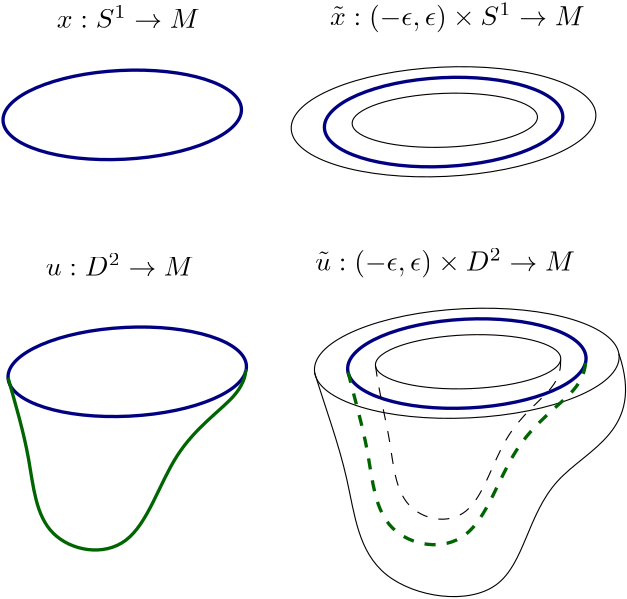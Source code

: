 <?xml version="1.0"?>
<!DOCTYPE ipe SYSTEM "ipe.dtd">
<ipe version="70206" creator="Ipe 7.2.7">
<info created="D:20180416095204" modified="D:20180416113105"/>
<ipestyle name="basic">
<symbol name="arrow/arc(spx)">
<path stroke="sym-stroke" fill="sym-stroke" pen="sym-pen">
0 0 m
-1 0.333 l
-1 -0.333 l
h
</path>
</symbol>
<symbol name="arrow/farc(spx)">
<path stroke="sym-stroke" fill="white" pen="sym-pen">
0 0 m
-1 0.333 l
-1 -0.333 l
h
</path>
</symbol>
<symbol name="arrow/ptarc(spx)">
<path stroke="sym-stroke" fill="sym-stroke" pen="sym-pen">
0 0 m
-1 0.333 l
-0.8 0 l
-1 -0.333 l
h
</path>
</symbol>
<symbol name="arrow/fptarc(spx)">
<path stroke="sym-stroke" fill="white" pen="sym-pen">
0 0 m
-1 0.333 l
-0.8 0 l
-1 -0.333 l
h
</path>
</symbol>
<symbol name="mark/circle(sx)" transformations="translations">
<path fill="sym-stroke">
0.6 0 0 0.6 0 0 e
0.4 0 0 0.4 0 0 e
</path>
</symbol>
<symbol name="mark/disk(sx)" transformations="translations">
<path fill="sym-stroke">
0.6 0 0 0.6 0 0 e
</path>
</symbol>
<symbol name="mark/fdisk(sfx)" transformations="translations">
<group>
<path fill="sym-fill">
0.5 0 0 0.5 0 0 e
</path>
<path fill="sym-stroke" fillrule="eofill">
0.6 0 0 0.6 0 0 e
0.4 0 0 0.4 0 0 e
</path>
</group>
</symbol>
<symbol name="mark/box(sx)" transformations="translations">
<path fill="sym-stroke" fillrule="eofill">
-0.6 -0.6 m
0.6 -0.6 l
0.6 0.6 l
-0.6 0.6 l
h
-0.4 -0.4 m
0.4 -0.4 l
0.4 0.4 l
-0.4 0.4 l
h
</path>
</symbol>
<symbol name="mark/square(sx)" transformations="translations">
<path fill="sym-stroke">
-0.6 -0.6 m
0.6 -0.6 l
0.6 0.6 l
-0.6 0.6 l
h
</path>
</symbol>
<symbol name="mark/fsquare(sfx)" transformations="translations">
<group>
<path fill="sym-fill">
-0.5 -0.5 m
0.5 -0.5 l
0.5 0.5 l
-0.5 0.5 l
h
</path>
<path fill="sym-stroke" fillrule="eofill">
-0.6 -0.6 m
0.6 -0.6 l
0.6 0.6 l
-0.6 0.6 l
h
-0.4 -0.4 m
0.4 -0.4 l
0.4 0.4 l
-0.4 0.4 l
h
</path>
</group>
</symbol>
<symbol name="mark/cross(sx)" transformations="translations">
<group>
<path fill="sym-stroke">
-0.43 -0.57 m
0.57 0.43 l
0.43 0.57 l
-0.57 -0.43 l
h
</path>
<path fill="sym-stroke">
-0.43 0.57 m
0.57 -0.43 l
0.43 -0.57 l
-0.57 0.43 l
h
</path>
</group>
</symbol>
<symbol name="arrow/fnormal(spx)">
<path stroke="sym-stroke" fill="white" pen="sym-pen">
0 0 m
-1 0.333 l
-1 -0.333 l
h
</path>
</symbol>
<symbol name="arrow/pointed(spx)">
<path stroke="sym-stroke" fill="sym-stroke" pen="sym-pen">
0 0 m
-1 0.333 l
-0.8 0 l
-1 -0.333 l
h
</path>
</symbol>
<symbol name="arrow/fpointed(spx)">
<path stroke="sym-stroke" fill="white" pen="sym-pen">
0 0 m
-1 0.333 l
-0.8 0 l
-1 -0.333 l
h
</path>
</symbol>
<symbol name="arrow/linear(spx)">
<path stroke="sym-stroke" pen="sym-pen">
-1 0.333 m
0 0 l
-1 -0.333 l
</path>
</symbol>
<symbol name="arrow/fdouble(spx)">
<path stroke="sym-stroke" fill="white" pen="sym-pen">
0 0 m
-1 0.333 l
-1 -0.333 l
h
-1 0 m
-2 0.333 l
-2 -0.333 l
h
</path>
</symbol>
<symbol name="arrow/double(spx)">
<path stroke="sym-stroke" fill="sym-stroke" pen="sym-pen">
0 0 m
-1 0.333 l
-1 -0.333 l
h
-1 0 m
-2 0.333 l
-2 -0.333 l
h
</path>
</symbol>
<pen name="heavier" value="0.8"/>
<pen name="fat" value="1.2"/>
<pen name="ultrafat" value="2"/>
<symbolsize name="large" value="5"/>
<symbolsize name="small" value="2"/>
<symbolsize name="tiny" value="1.1"/>
<arrowsize name="large" value="10"/>
<arrowsize name="small" value="5"/>
<arrowsize name="tiny" value="3"/>
<color name="red" value="1 0 0"/>
<color name="green" value="0 1 0"/>
<color name="blue" value="0 0 1"/>
<color name="yellow" value="1 1 0"/>
<color name="orange" value="1 0.647 0"/>
<color name="gold" value="1 0.843 0"/>
<color name="purple" value="0.627 0.125 0.941"/>
<color name="gray" value="0.745"/>
<color name="brown" value="0.647 0.165 0.165"/>
<color name="navy" value="0 0 0.502"/>
<color name="pink" value="1 0.753 0.796"/>
<color name="seagreen" value="0.18 0.545 0.341"/>
<color name="turquoise" value="0.251 0.878 0.816"/>
<color name="violet" value="0.933 0.51 0.933"/>
<color name="darkblue" value="0 0 0.545"/>
<color name="darkcyan" value="0 0.545 0.545"/>
<color name="darkgray" value="0.663"/>
<color name="darkgreen" value="0 0.392 0"/>
<color name="darkmagenta" value="0.545 0 0.545"/>
<color name="darkorange" value="1 0.549 0"/>
<color name="darkred" value="0.545 0 0"/>
<color name="lightblue" value="0.678 0.847 0.902"/>
<color name="lightcyan" value="0.878 1 1"/>
<color name="lightgray" value="0.827"/>
<color name="lightgreen" value="0.565 0.933 0.565"/>
<color name="lightyellow" value="1 1 0.878"/>
<dashstyle name="dashed" value="[4] 0"/>
<dashstyle name="dotted" value="[1 3] 0"/>
<dashstyle name="dash dotted" value="[4 2 1 2] 0"/>
<dashstyle name="dash dot dotted" value="[4 2 1 2 1 2] 0"/>
<textsize name="large" value="\large"/>
<textsize name="Large" value="\Large"/>
<textsize name="LARGE" value="\LARGE"/>
<textsize name="huge" value="\huge"/>
<textsize name="Huge" value="\Huge"/>
<textsize name="small" value="\small"/>
<textsize name="footnote" value="\footnotesize"/>
<textsize name="tiny" value="\tiny"/>
<textstyle name="center" begin="\begin{center}" end="\end{center}"/>
<textstyle name="itemize" begin="\begin{itemize}" end="\end{itemize}"/>
<textstyle name="item" begin="\begin{itemize}\item{}" end="\end{itemize}"/>
<gridsize name="4 pts" value="4"/>
<gridsize name="8 pts (~3 mm)" value="8"/>
<gridsize name="16 pts (~6 mm)" value="16"/>
<gridsize name="32 pts (~12 mm)" value="32"/>
<gridsize name="10 pts (~3.5 mm)" value="10"/>
<gridsize name="20 pts (~7 mm)" value="20"/>
<gridsize name="14 pts (~5 mm)" value="14"/>
<gridsize name="28 pts (~10 mm)" value="28"/>
<gridsize name="56 pts (~20 mm)" value="56"/>
<anglesize name="90 deg" value="90"/>
<anglesize name="60 deg" value="60"/>
<anglesize name="45 deg" value="45"/>
<anglesize name="30 deg" value="30"/>
<anglesize name="22.5 deg" value="22.5"/>
<opacity name="10%" value="0.1"/>
<opacity name="30%" value="0.3"/>
<opacity name="50%" value="0.5"/>
<opacity name="75%" value="0.75"/>
<tiling name="falling" angle="-60" step="4" width="1"/>
<tiling name="rising" angle="30" step="4" width="1"/>
</ipestyle>
<page>
<layer name="alpha"/>
<view layers="alpha" active="alpha"/>
<path layer="alpha" matrix="-0.0328756 0.656374 -1.76347 -0.0883264 1481.16 606.85" stroke="navy" pen="fat">
24.3311 0 0 24.3311 256 804 e
</path>
<path matrix="-0.105346 2.10328 -1.76347 -0.0883264 1346.29 193.465" stroke="darkgreen" pen="fat">
272.747 740.339 m
268.001 739.047
258.951 736.391
244 736
240 716
260 708
268 692
271.984 691.78
272 692 c
</path>
<path matrix="-0.0328756 0.656374 -1.76347 -0.0883264 1479.36 699.341" stroke="navy" pen="fat">
24.3311 0 0 24.3311 256 804 e
</path>
<path matrix="-0.0328756 0.656374 -1.76347 -0.0883264 1603.42 609.808" stroke="navy" pen="fat">
24.3311 0 0 24.3311 256 804 e
</path>
<path matrix="-0.0255518 0.397609 -1.37062 -0.0535051 1286.14 648.703" stroke="black">
24.3311 0 0 24.3311 256 804 e
</path>
<path matrix="-0.0420141 0.807694 -2.25366 -0.108689 1999.85 587.546" stroke="black">
24.3311 0 0 24.3311 256 804 e
</path>
<path matrix="1 0 0 1 -238.935 505.467" stroke="darkgreen" dash="dashed" pen="fat">
373.329 198.337 m
375.822 188.31
381.459 169.51
383.723 138.098
419.414 131.451
431.415 174.224
458.788 192.463
458.756 200.862
459.025 202.994 c
</path>
<path matrix="1 0 0 1 -238.935 505.467" stroke="black">
361.288 198.101 m
365.431 184.691
374.534 160.478
378.19 120.022
435.823 111.462
438.945 164.841
480.26 177.095
470.851 204.86 c
</path>
<path matrix="1 0 0 1 -238.935 505.467" stroke="black" dash="dashed">
383.202 200.644 m
384.691 189.675
389.122 173.689
390.902 146.979
418.957 141.327
428.391 177.698
449.908 193.207
449.882 200.349
449.878 202.736 c
</path>
<text matrix="1 0 0 1 -148 581" transformations="translations" pos="177.547 246.683" stroke="black" type="label" width="51.397" height="8.11" depth="0" valign="baseline" style="math">x:S^{1}\to M</text>
<text matrix="1 0 0 1 -151.953 491.834" transformations="translations" pos="177.547 246.683" stroke="black" type="label" width="53.248" height="8.11" depth="0" valign="baseline" style="math">u:D^{2}\to M</text>
<text matrix="1 0 0 1 -54.935 493.61" transformations="translations" pos="177.547 246.683" stroke="black" type="label" width="93.438" height="8.11" depth="2.49" valign="baseline" style="math">\tilde{u}:(-\epsilon, \epsilon) \times D^{2}\to M</text>
<path matrix="-0.0328756 0.656374 -1.76347 -0.0883264 1595.05 696.749" stroke="navy" pen="fat">
24.3311 0 0 24.3311 256 804 e
</path>
<path matrix="-0.0255518 0.397609 -1.37062 -0.0535051 1277.76 735.644" stroke="black">
24.3311 0 0 24.3311 256 804 e
</path>
<path matrix="-0.0420141 0.807694 -2.25366 -0.108689 1991.48 674.487" stroke="black">
24.3311 0 0 24.3311 256 804 e
</path>
<text matrix="1 0 0 1 -49.6096 581.917" transformations="translations" pos="177.547 246.683" stroke="black" type="label" width="91.587" height="8.11" depth="2.49" valign="baseline" style="math">\tilde{x}:(-\epsilon, \epsilon) \times S^{1}\to M</text>
</page>
</ipe>
